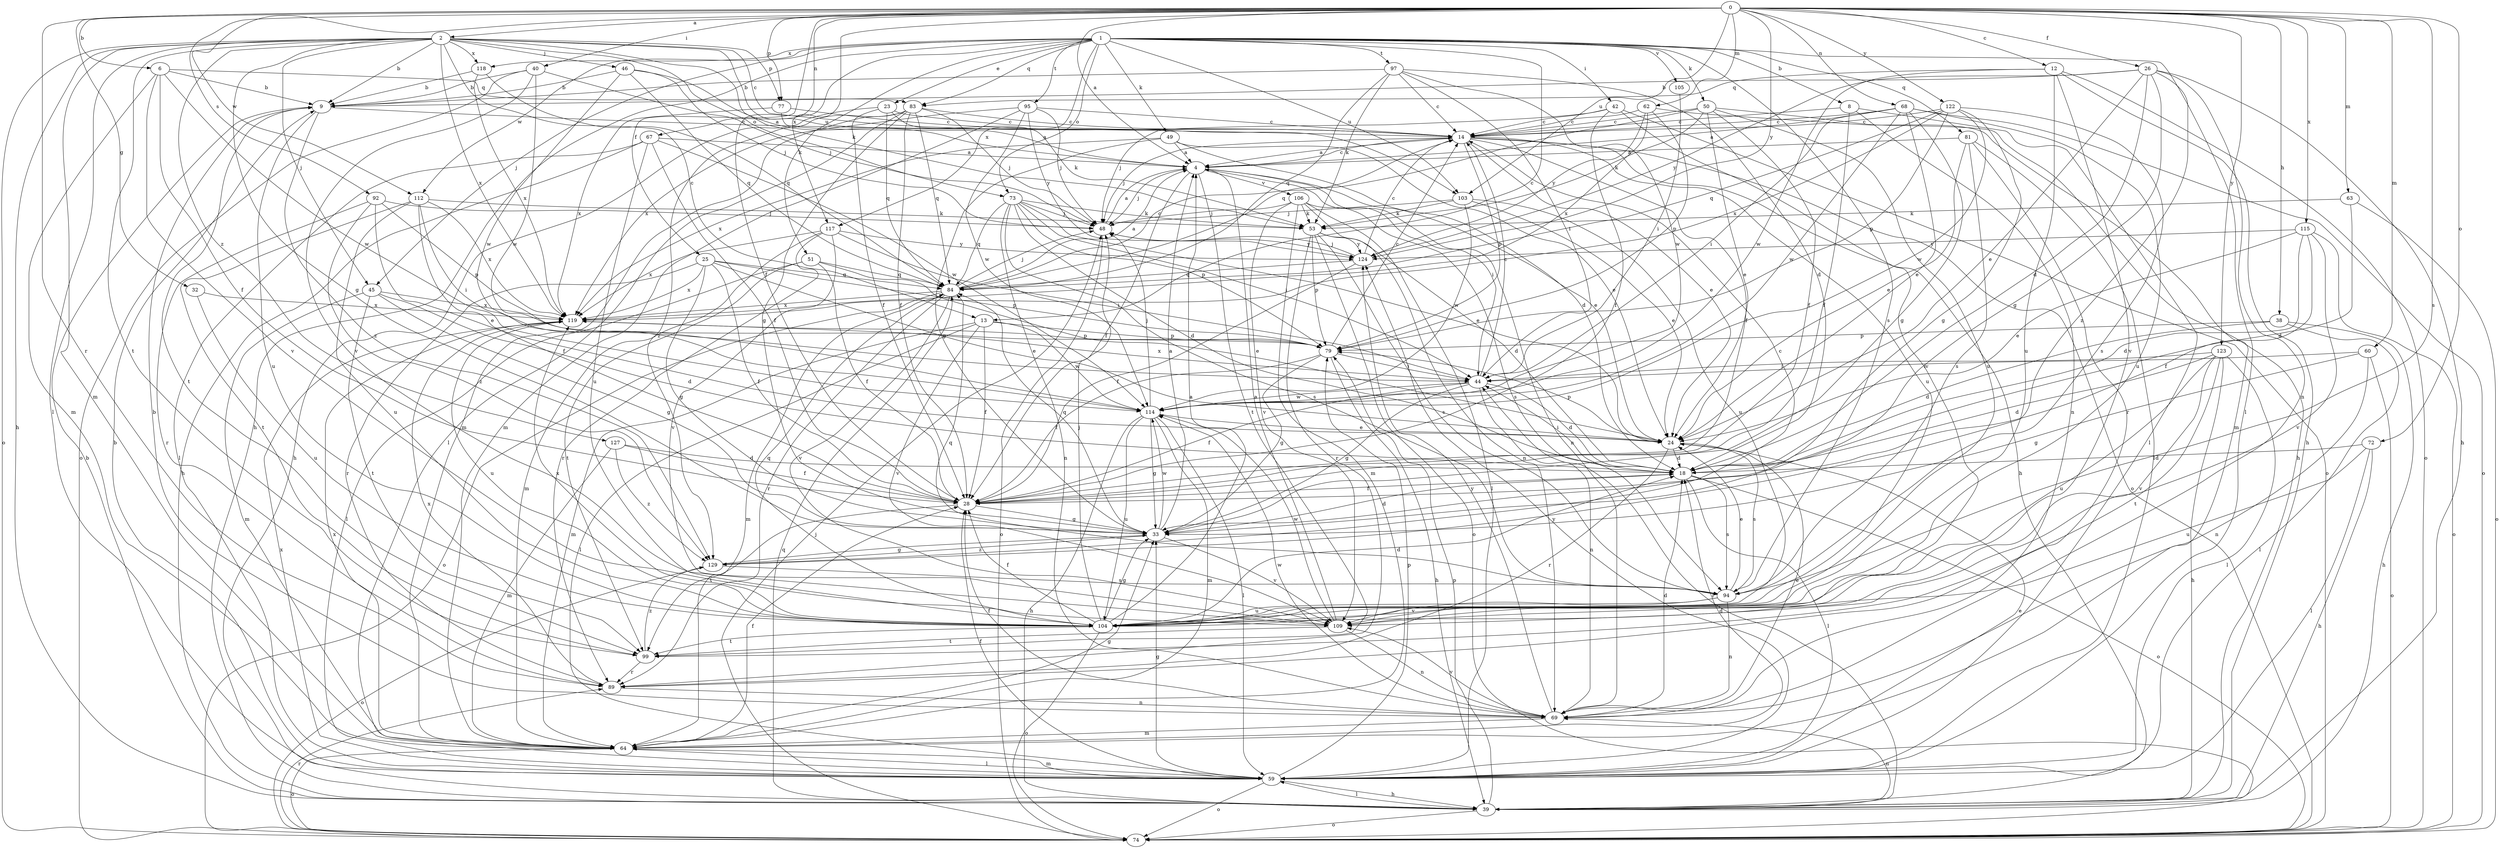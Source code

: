 strict digraph  {
0;
1;
2;
4;
6;
8;
9;
12;
13;
14;
18;
23;
24;
25;
26;
28;
32;
33;
38;
39;
40;
42;
44;
45;
46;
48;
49;
50;
51;
53;
59;
60;
62;
63;
64;
67;
68;
69;
72;
73;
74;
77;
79;
81;
83;
84;
89;
92;
94;
95;
97;
99;
103;
104;
105;
106;
109;
112;
114;
115;
117;
118;
119;
122;
123;
124;
127;
129;
0 -> 2  [label=a];
0 -> 4  [label=a];
0 -> 6  [label=b];
0 -> 12  [label=c];
0 -> 25  [label=f];
0 -> 26  [label=f];
0 -> 32  [label=g];
0 -> 38  [label=h];
0 -> 40  [label=i];
0 -> 60  [label=m];
0 -> 62  [label=m];
0 -> 63  [label=m];
0 -> 67  [label=n];
0 -> 68  [label=n];
0 -> 72  [label=o];
0 -> 77  [label=p];
0 -> 89  [label=r];
0 -> 92  [label=s];
0 -> 94  [label=s];
0 -> 103  [label=u];
0 -> 112  [label=w];
0 -> 115  [label=x];
0 -> 117  [label=x];
0 -> 122  [label=y];
0 -> 123  [label=y];
0 -> 124  [label=y];
1 -> 8  [label=b];
1 -> 13  [label=c];
1 -> 23  [label=e];
1 -> 28  [label=f];
1 -> 39  [label=h];
1 -> 42  [label=i];
1 -> 45  [label=j];
1 -> 49  [label=k];
1 -> 50  [label=k];
1 -> 51  [label=k];
1 -> 59  [label=l];
1 -> 73  [label=o];
1 -> 81  [label=q];
1 -> 83  [label=q];
1 -> 94  [label=s];
1 -> 95  [label=t];
1 -> 97  [label=t];
1 -> 103  [label=u];
1 -> 105  [label=v];
1 -> 112  [label=w];
1 -> 117  [label=x];
1 -> 118  [label=x];
2 -> 9  [label=b];
2 -> 13  [label=c];
2 -> 14  [label=c];
2 -> 33  [label=g];
2 -> 39  [label=h];
2 -> 45  [label=j];
2 -> 46  [label=j];
2 -> 53  [label=k];
2 -> 59  [label=l];
2 -> 64  [label=m];
2 -> 73  [label=o];
2 -> 74  [label=o];
2 -> 77  [label=p];
2 -> 99  [label=t];
2 -> 103  [label=u];
2 -> 118  [label=x];
2 -> 119  [label=x];
2 -> 127  [label=z];
4 -> 14  [label=c];
4 -> 24  [label=e];
4 -> 28  [label=f];
4 -> 44  [label=i];
4 -> 48  [label=j];
4 -> 69  [label=n];
4 -> 99  [label=t];
4 -> 106  [label=v];
6 -> 9  [label=b];
6 -> 28  [label=f];
6 -> 64  [label=m];
6 -> 83  [label=q];
6 -> 109  [label=v];
6 -> 114  [label=w];
8 -> 14  [label=c];
8 -> 28  [label=f];
8 -> 59  [label=l];
8 -> 69  [label=n];
9 -> 14  [label=c];
9 -> 99  [label=t];
9 -> 104  [label=u];
9 -> 129  [label=z];
12 -> 39  [label=h];
12 -> 74  [label=o];
12 -> 83  [label=q];
12 -> 104  [label=u];
12 -> 109  [label=v];
12 -> 114  [label=w];
13 -> 28  [label=f];
13 -> 59  [label=l];
13 -> 64  [label=m];
13 -> 79  [label=p];
13 -> 109  [label=v];
13 -> 114  [label=w];
14 -> 4  [label=a];
14 -> 24  [label=e];
14 -> 28  [label=f];
14 -> 39  [label=h];
14 -> 48  [label=j];
14 -> 74  [label=o];
14 -> 79  [label=p];
14 -> 104  [label=u];
18 -> 28  [label=f];
18 -> 44  [label=i];
18 -> 59  [label=l];
18 -> 74  [label=o];
18 -> 94  [label=s];
23 -> 14  [label=c];
23 -> 28  [label=f];
23 -> 39  [label=h];
23 -> 53  [label=k];
23 -> 84  [label=q];
24 -> 18  [label=d];
24 -> 79  [label=p];
24 -> 89  [label=r];
24 -> 94  [label=s];
25 -> 24  [label=e];
25 -> 28  [label=f];
25 -> 33  [label=g];
25 -> 79  [label=p];
25 -> 84  [label=q];
25 -> 89  [label=r];
25 -> 119  [label=x];
26 -> 9  [label=b];
26 -> 18  [label=d];
26 -> 24  [label=e];
26 -> 33  [label=g];
26 -> 39  [label=h];
26 -> 69  [label=n];
26 -> 124  [label=y];
26 -> 129  [label=z];
28 -> 33  [label=g];
28 -> 99  [label=t];
32 -> 104  [label=u];
32 -> 119  [label=x];
33 -> 4  [label=a];
33 -> 18  [label=d];
33 -> 84  [label=q];
33 -> 109  [label=v];
33 -> 114  [label=w];
33 -> 129  [label=z];
38 -> 18  [label=d];
38 -> 39  [label=h];
38 -> 59  [label=l];
38 -> 79  [label=p];
39 -> 9  [label=b];
39 -> 44  [label=i];
39 -> 59  [label=l];
39 -> 69  [label=n];
39 -> 74  [label=o];
39 -> 79  [label=p];
39 -> 84  [label=q];
40 -> 9  [label=b];
40 -> 48  [label=j];
40 -> 74  [label=o];
40 -> 109  [label=v];
40 -> 114  [label=w];
42 -> 14  [label=c];
42 -> 28  [label=f];
42 -> 48  [label=j];
42 -> 74  [label=o];
42 -> 109  [label=v];
44 -> 14  [label=c];
44 -> 18  [label=d];
44 -> 28  [label=f];
44 -> 33  [label=g];
44 -> 69  [label=n];
44 -> 114  [label=w];
44 -> 119  [label=x];
45 -> 18  [label=d];
45 -> 33  [label=g];
45 -> 64  [label=m];
45 -> 99  [label=t];
45 -> 119  [label=x];
46 -> 4  [label=a];
46 -> 9  [label=b];
46 -> 48  [label=j];
46 -> 84  [label=q];
46 -> 114  [label=w];
48 -> 4  [label=a];
48 -> 74  [label=o];
48 -> 124  [label=y];
49 -> 4  [label=a];
49 -> 18  [label=d];
49 -> 24  [label=e];
49 -> 33  [label=g];
49 -> 119  [label=x];
50 -> 14  [label=c];
50 -> 24  [label=e];
50 -> 28  [label=f];
50 -> 39  [label=h];
50 -> 53  [label=k];
50 -> 84  [label=q];
50 -> 104  [label=u];
51 -> 24  [label=e];
51 -> 28  [label=f];
51 -> 59  [label=l];
51 -> 84  [label=q];
51 -> 99  [label=t];
53 -> 18  [label=d];
53 -> 74  [label=o];
53 -> 79  [label=p];
53 -> 89  [label=r];
53 -> 94  [label=s];
53 -> 124  [label=y];
59 -> 9  [label=b];
59 -> 24  [label=e];
59 -> 28  [label=f];
59 -> 33  [label=g];
59 -> 39  [label=h];
59 -> 64  [label=m];
59 -> 74  [label=o];
59 -> 79  [label=p];
59 -> 119  [label=x];
59 -> 124  [label=y];
60 -> 33  [label=g];
60 -> 44  [label=i];
60 -> 69  [label=n];
60 -> 74  [label=o];
62 -> 14  [label=c];
62 -> 64  [label=m];
62 -> 79  [label=p];
62 -> 119  [label=x];
62 -> 124  [label=y];
63 -> 18  [label=d];
63 -> 53  [label=k];
63 -> 74  [label=o];
64 -> 18  [label=d];
64 -> 28  [label=f];
64 -> 33  [label=g];
64 -> 59  [label=l];
64 -> 74  [label=o];
64 -> 119  [label=x];
67 -> 4  [label=a];
67 -> 28  [label=f];
67 -> 39  [label=h];
67 -> 59  [label=l];
67 -> 104  [label=u];
67 -> 114  [label=w];
68 -> 4  [label=a];
68 -> 14  [label=c];
68 -> 24  [label=e];
68 -> 33  [label=g];
68 -> 44  [label=i];
68 -> 74  [label=o];
68 -> 104  [label=u];
68 -> 114  [label=w];
69 -> 9  [label=b];
69 -> 18  [label=d];
69 -> 24  [label=e];
69 -> 28  [label=f];
69 -> 64  [label=m];
69 -> 109  [label=v];
69 -> 114  [label=w];
69 -> 124  [label=y];
72 -> 18  [label=d];
72 -> 39  [label=h];
72 -> 59  [label=l];
72 -> 104  [label=u];
73 -> 18  [label=d];
73 -> 24  [label=e];
73 -> 44  [label=i];
73 -> 48  [label=j];
73 -> 53  [label=k];
73 -> 69  [label=n];
73 -> 79  [label=p];
73 -> 84  [label=q];
73 -> 94  [label=s];
74 -> 48  [label=j];
74 -> 89  [label=r];
77 -> 4  [label=a];
77 -> 14  [label=c];
77 -> 119  [label=x];
79 -> 14  [label=c];
79 -> 28  [label=f];
79 -> 33  [label=g];
79 -> 39  [label=h];
79 -> 44  [label=i];
81 -> 4  [label=a];
81 -> 24  [label=e];
81 -> 59  [label=l];
81 -> 89  [label=r];
81 -> 94  [label=s];
83 -> 14  [label=c];
83 -> 28  [label=f];
83 -> 33  [label=g];
83 -> 48  [label=j];
83 -> 59  [label=l];
83 -> 64  [label=m];
83 -> 84  [label=q];
83 -> 129  [label=z];
84 -> 4  [label=a];
84 -> 14  [label=c];
84 -> 48  [label=j];
84 -> 64  [label=m];
84 -> 74  [label=o];
84 -> 89  [label=r];
84 -> 109  [label=v];
84 -> 119  [label=x];
89 -> 69  [label=n];
89 -> 119  [label=x];
92 -> 24  [label=e];
92 -> 48  [label=j];
92 -> 79  [label=p];
92 -> 89  [label=r];
92 -> 129  [label=z];
94 -> 24  [label=e];
94 -> 69  [label=n];
94 -> 84  [label=q];
94 -> 104  [label=u];
94 -> 109  [label=v];
95 -> 14  [label=c];
95 -> 48  [label=j];
95 -> 64  [label=m];
95 -> 114  [label=w];
95 -> 119  [label=x];
95 -> 124  [label=y];
97 -> 9  [label=b];
97 -> 14  [label=c];
97 -> 18  [label=d];
97 -> 44  [label=i];
97 -> 53  [label=k];
97 -> 84  [label=q];
97 -> 114  [label=w];
99 -> 89  [label=r];
99 -> 129  [label=z];
103 -> 24  [label=e];
103 -> 48  [label=j];
103 -> 53  [label=k];
103 -> 104  [label=u];
103 -> 114  [label=w];
104 -> 4  [label=a];
104 -> 18  [label=d];
104 -> 28  [label=f];
104 -> 33  [label=g];
104 -> 48  [label=j];
104 -> 74  [label=o];
104 -> 84  [label=q];
104 -> 99  [label=t];
104 -> 119  [label=x];
105 -> 44  [label=i];
106 -> 48  [label=j];
106 -> 53  [label=k];
106 -> 59  [label=l];
106 -> 64  [label=m];
106 -> 69  [label=n];
106 -> 94  [label=s];
106 -> 109  [label=v];
109 -> 4  [label=a];
109 -> 69  [label=n];
109 -> 99  [label=t];
109 -> 114  [label=w];
112 -> 28  [label=f];
112 -> 44  [label=i];
112 -> 53  [label=k];
112 -> 99  [label=t];
112 -> 104  [label=u];
112 -> 119  [label=x];
114 -> 24  [label=e];
114 -> 33  [label=g];
114 -> 39  [label=h];
114 -> 48  [label=j];
114 -> 59  [label=l];
114 -> 64  [label=m];
114 -> 104  [label=u];
115 -> 18  [label=d];
115 -> 24  [label=e];
115 -> 28  [label=f];
115 -> 74  [label=o];
115 -> 109  [label=v];
115 -> 124  [label=y];
117 -> 44  [label=i];
117 -> 64  [label=m];
117 -> 89  [label=r];
117 -> 109  [label=v];
117 -> 119  [label=x];
117 -> 124  [label=y];
118 -> 9  [label=b];
118 -> 84  [label=q];
118 -> 119  [label=x];
119 -> 79  [label=p];
119 -> 104  [label=u];
122 -> 14  [label=c];
122 -> 33  [label=g];
122 -> 79  [label=p];
122 -> 84  [label=q];
122 -> 94  [label=s];
122 -> 114  [label=w];
122 -> 119  [label=x];
123 -> 18  [label=d];
123 -> 39  [label=h];
123 -> 44  [label=i];
123 -> 59  [label=l];
123 -> 99  [label=t];
123 -> 104  [label=u];
123 -> 109  [label=v];
124 -> 14  [label=c];
124 -> 28  [label=f];
124 -> 48  [label=j];
124 -> 84  [label=q];
127 -> 18  [label=d];
127 -> 28  [label=f];
127 -> 64  [label=m];
127 -> 129  [label=z];
129 -> 14  [label=c];
129 -> 33  [label=g];
129 -> 74  [label=o];
129 -> 94  [label=s];
}
